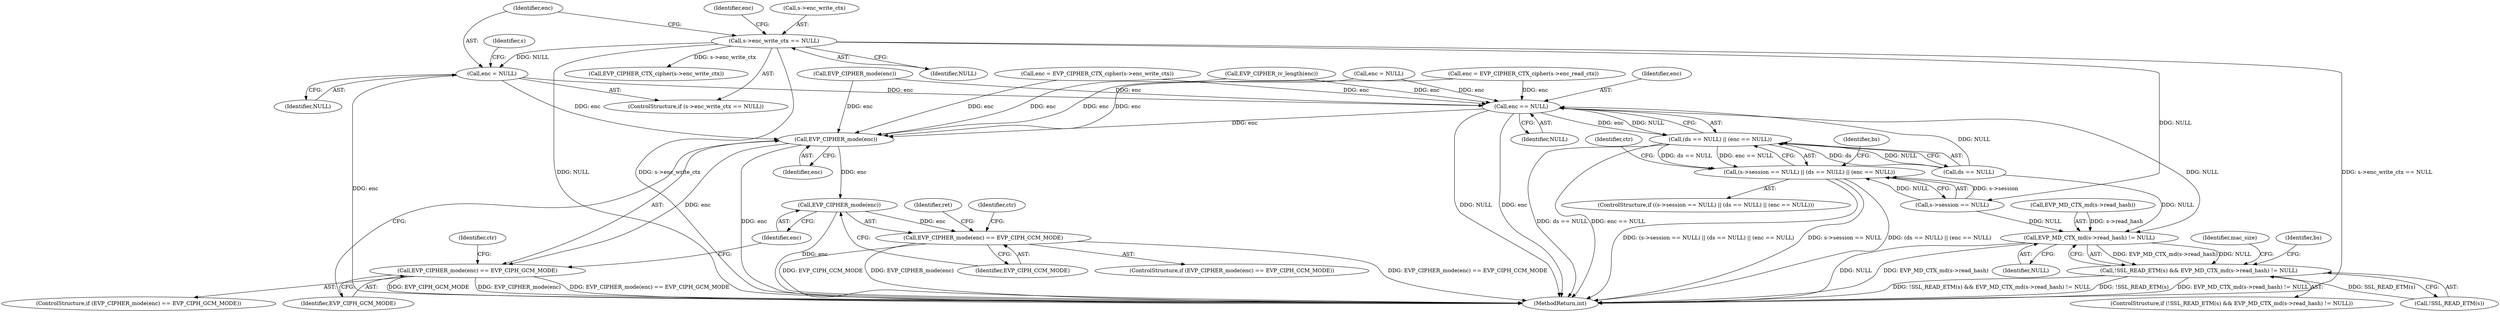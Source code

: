 digraph "0_openssl_4ad93618d26a3ea23d36ad5498ff4f59eff3a4d2_2@pointer" {
"1000170" [label="(Call,enc = NULL)"];
"1000165" [label="(Call,s->enc_write_ctx == NULL)"];
"1000301" [label="(Call,enc == NULL)"];
"1000297" [label="(Call,(ds == NULL) || (enc == NULL))"];
"1000291" [label="(Call,(s->session == NULL) || (ds == NULL) || (enc == NULL))"];
"1000772" [label="(Call,EVP_CIPHER_mode(enc))"];
"1000771" [label="(Call,EVP_CIPHER_mode(enc) == EVP_CIPH_GCM_MODE)"];
"1000810" [label="(Call,EVP_CIPHER_mode(enc))"];
"1000809" [label="(Call,EVP_CIPHER_mode(enc) == EVP_CIPH_CCM_MODE)"];
"1000853" [label="(Call,EVP_MD_CTX_md(s->read_hash) != NULL)"];
"1000849" [label="(Call,!SSL_READ_ETM(s) && EVP_MD_CTX_md(s->read_hash) != NULL)"];
"1000169" [label="(Identifier,NULL)"];
"1000298" [label="(Call,ds == NULL)"];
"1000166" [label="(Call,s->enc_write_ctx)"];
"1000292" [label="(Call,s->session == NULL)"];
"1000774" [label="(Identifier,EVP_CIPH_GCM_MODE)"];
"1000849" [label="(Call,!SSL_READ_ETM(s) && EVP_MD_CTX_md(s->read_hash) != NULL)"];
"1000850" [label="(Call,!SSL_READ_ETM(s))"];
"1000172" [label="(Identifier,NULL)"];
"1000303" [label="(Identifier,NULL)"];
"1000809" [label="(Call,EVP_CIPHER_mode(enc) == EVP_CIPH_CCM_MODE)"];
"1000848" [label="(ControlStructure,if (!SSL_READ_ETM(s) && EVP_MD_CTX_md(s->read_hash) != NULL))"];
"1000165" [label="(Call,s->enc_write_ctx == NULL)"];
"1000853" [label="(Call,EVP_MD_CTX_md(s->read_hash) != NULL)"];
"1000290" [label="(ControlStructure,if ((s->session == NULL) || (ds == NULL) || (enc == NULL)))"];
"1000778" [label="(Identifier,ctr)"];
"1000178" [label="(Call,EVP_CIPHER_CTX_cipher(s->enc_write_ctx))"];
"1000868" [label="(Identifier,bs)"];
"1000770" [label="(ControlStructure,if (EVP_CIPHER_mode(enc) == EVP_CIPH_GCM_MODE))"];
"1000773" [label="(Identifier,enc)"];
"1000846" [label="(Identifier,ret)"];
"1000297" [label="(Call,(ds == NULL) || (enc == NULL))"];
"1000177" [label="(Identifier,enc)"];
"1000810" [label="(Call,EVP_CIPHER_mode(enc))"];
"1000307" [label="(Identifier,ctr)"];
"1000808" [label="(ControlStructure,if (EVP_CIPHER_mode(enc) == EVP_CIPH_CCM_MODE))"];
"1000187" [label="(Call,EVP_CIPHER_mode(enc))"];
"1000816" [label="(Identifier,ctr)"];
"1000164" [label="(ControlStructure,if (s->enc_write_ctx == NULL))"];
"1000860" [label="(Identifier,mac_size)"];
"1000934" [label="(MethodReturn,int)"];
"1000301" [label="(Call,enc == NULL)"];
"1000302" [label="(Identifier,enc)"];
"1000858" [label="(Identifier,NULL)"];
"1000291" [label="(Call,(s->session == NULL) || (ds == NULL) || (enc == NULL))"];
"1000170" [label="(Call,enc = NULL)"];
"1000176" [label="(Call,enc = EVP_CIPHER_CTX_cipher(s->enc_write_ctx))"];
"1000192" [label="(Call,EVP_CIPHER_iv_length(enc))"];
"1000771" [label="(Call,EVP_CIPHER_mode(enc) == EVP_CIPH_GCM_MODE)"];
"1000812" [label="(Identifier,EVP_CIPH_CCM_MODE)"];
"1000811" [label="(Identifier,enc)"];
"1000171" [label="(Identifier,enc)"];
"1000280" [label="(Call,enc = NULL)"];
"1000772" [label="(Call,EVP_CIPHER_mode(enc))"];
"1000854" [label="(Call,EVP_MD_CTX_md(s->read_hash))"];
"1000294" [label="(Identifier,s)"];
"1000284" [label="(Call,enc = EVP_CIPHER_CTX_cipher(s->enc_read_ctx))"];
"1000348" [label="(Identifier,bs)"];
"1000170" -> "1000164"  [label="AST: "];
"1000170" -> "1000172"  [label="CFG: "];
"1000171" -> "1000170"  [label="AST: "];
"1000172" -> "1000170"  [label="AST: "];
"1000294" -> "1000170"  [label="CFG: "];
"1000170" -> "1000934"  [label="DDG: enc"];
"1000165" -> "1000170"  [label="DDG: NULL"];
"1000170" -> "1000301"  [label="DDG: enc"];
"1000170" -> "1000772"  [label="DDG: enc"];
"1000165" -> "1000164"  [label="AST: "];
"1000165" -> "1000169"  [label="CFG: "];
"1000166" -> "1000165"  [label="AST: "];
"1000169" -> "1000165"  [label="AST: "];
"1000171" -> "1000165"  [label="CFG: "];
"1000177" -> "1000165"  [label="CFG: "];
"1000165" -> "1000934"  [label="DDG: NULL"];
"1000165" -> "1000934"  [label="DDG: s->enc_write_ctx"];
"1000165" -> "1000934"  [label="DDG: s->enc_write_ctx == NULL"];
"1000165" -> "1000178"  [label="DDG: s->enc_write_ctx"];
"1000165" -> "1000292"  [label="DDG: NULL"];
"1000301" -> "1000297"  [label="AST: "];
"1000301" -> "1000303"  [label="CFG: "];
"1000302" -> "1000301"  [label="AST: "];
"1000303" -> "1000301"  [label="AST: "];
"1000297" -> "1000301"  [label="CFG: "];
"1000301" -> "1000934"  [label="DDG: NULL"];
"1000301" -> "1000934"  [label="DDG: enc"];
"1000301" -> "1000297"  [label="DDG: enc"];
"1000301" -> "1000297"  [label="DDG: NULL"];
"1000187" -> "1000301"  [label="DDG: enc"];
"1000284" -> "1000301"  [label="DDG: enc"];
"1000176" -> "1000301"  [label="DDG: enc"];
"1000192" -> "1000301"  [label="DDG: enc"];
"1000280" -> "1000301"  [label="DDG: enc"];
"1000298" -> "1000301"  [label="DDG: NULL"];
"1000301" -> "1000772"  [label="DDG: enc"];
"1000301" -> "1000853"  [label="DDG: NULL"];
"1000297" -> "1000291"  [label="AST: "];
"1000297" -> "1000298"  [label="CFG: "];
"1000298" -> "1000297"  [label="AST: "];
"1000291" -> "1000297"  [label="CFG: "];
"1000297" -> "1000934"  [label="DDG: ds == NULL"];
"1000297" -> "1000934"  [label="DDG: enc == NULL"];
"1000297" -> "1000291"  [label="DDG: ds == NULL"];
"1000297" -> "1000291"  [label="DDG: enc == NULL"];
"1000298" -> "1000297"  [label="DDG: ds"];
"1000298" -> "1000297"  [label="DDG: NULL"];
"1000291" -> "1000290"  [label="AST: "];
"1000291" -> "1000292"  [label="CFG: "];
"1000292" -> "1000291"  [label="AST: "];
"1000307" -> "1000291"  [label="CFG: "];
"1000348" -> "1000291"  [label="CFG: "];
"1000291" -> "1000934"  [label="DDG: (s->session == NULL) || (ds == NULL) || (enc == NULL)"];
"1000291" -> "1000934"  [label="DDG: s->session == NULL"];
"1000291" -> "1000934"  [label="DDG: (ds == NULL) || (enc == NULL)"];
"1000292" -> "1000291"  [label="DDG: s->session"];
"1000292" -> "1000291"  [label="DDG: NULL"];
"1000772" -> "1000771"  [label="AST: "];
"1000772" -> "1000773"  [label="CFG: "];
"1000773" -> "1000772"  [label="AST: "];
"1000774" -> "1000772"  [label="CFG: "];
"1000772" -> "1000934"  [label="DDG: enc"];
"1000772" -> "1000771"  [label="DDG: enc"];
"1000187" -> "1000772"  [label="DDG: enc"];
"1000284" -> "1000772"  [label="DDG: enc"];
"1000176" -> "1000772"  [label="DDG: enc"];
"1000192" -> "1000772"  [label="DDG: enc"];
"1000280" -> "1000772"  [label="DDG: enc"];
"1000772" -> "1000810"  [label="DDG: enc"];
"1000771" -> "1000770"  [label="AST: "];
"1000771" -> "1000774"  [label="CFG: "];
"1000774" -> "1000771"  [label="AST: "];
"1000778" -> "1000771"  [label="CFG: "];
"1000811" -> "1000771"  [label="CFG: "];
"1000771" -> "1000934"  [label="DDG: EVP_CIPH_GCM_MODE"];
"1000771" -> "1000934"  [label="DDG: EVP_CIPHER_mode(enc)"];
"1000771" -> "1000934"  [label="DDG: EVP_CIPHER_mode(enc) == EVP_CIPH_GCM_MODE"];
"1000810" -> "1000809"  [label="AST: "];
"1000810" -> "1000811"  [label="CFG: "];
"1000811" -> "1000810"  [label="AST: "];
"1000812" -> "1000810"  [label="CFG: "];
"1000810" -> "1000934"  [label="DDG: enc"];
"1000810" -> "1000809"  [label="DDG: enc"];
"1000809" -> "1000808"  [label="AST: "];
"1000809" -> "1000812"  [label="CFG: "];
"1000812" -> "1000809"  [label="AST: "];
"1000816" -> "1000809"  [label="CFG: "];
"1000846" -> "1000809"  [label="CFG: "];
"1000809" -> "1000934"  [label="DDG: EVP_CIPHER_mode(enc)"];
"1000809" -> "1000934"  [label="DDG: EVP_CIPHER_mode(enc) == EVP_CIPH_CCM_MODE"];
"1000809" -> "1000934"  [label="DDG: EVP_CIPH_CCM_MODE"];
"1000853" -> "1000849"  [label="AST: "];
"1000853" -> "1000858"  [label="CFG: "];
"1000854" -> "1000853"  [label="AST: "];
"1000858" -> "1000853"  [label="AST: "];
"1000849" -> "1000853"  [label="CFG: "];
"1000853" -> "1000934"  [label="DDG: NULL"];
"1000853" -> "1000934"  [label="DDG: EVP_MD_CTX_md(s->read_hash)"];
"1000853" -> "1000849"  [label="DDG: EVP_MD_CTX_md(s->read_hash)"];
"1000853" -> "1000849"  [label="DDG: NULL"];
"1000854" -> "1000853"  [label="DDG: s->read_hash"];
"1000292" -> "1000853"  [label="DDG: NULL"];
"1000298" -> "1000853"  [label="DDG: NULL"];
"1000849" -> "1000848"  [label="AST: "];
"1000849" -> "1000850"  [label="CFG: "];
"1000850" -> "1000849"  [label="AST: "];
"1000860" -> "1000849"  [label="CFG: "];
"1000868" -> "1000849"  [label="CFG: "];
"1000849" -> "1000934"  [label="DDG: !SSL_READ_ETM(s) && EVP_MD_CTX_md(s->read_hash) != NULL"];
"1000849" -> "1000934"  [label="DDG: !SSL_READ_ETM(s)"];
"1000849" -> "1000934"  [label="DDG: EVP_MD_CTX_md(s->read_hash) != NULL"];
"1000850" -> "1000849"  [label="DDG: SSL_READ_ETM(s)"];
}
